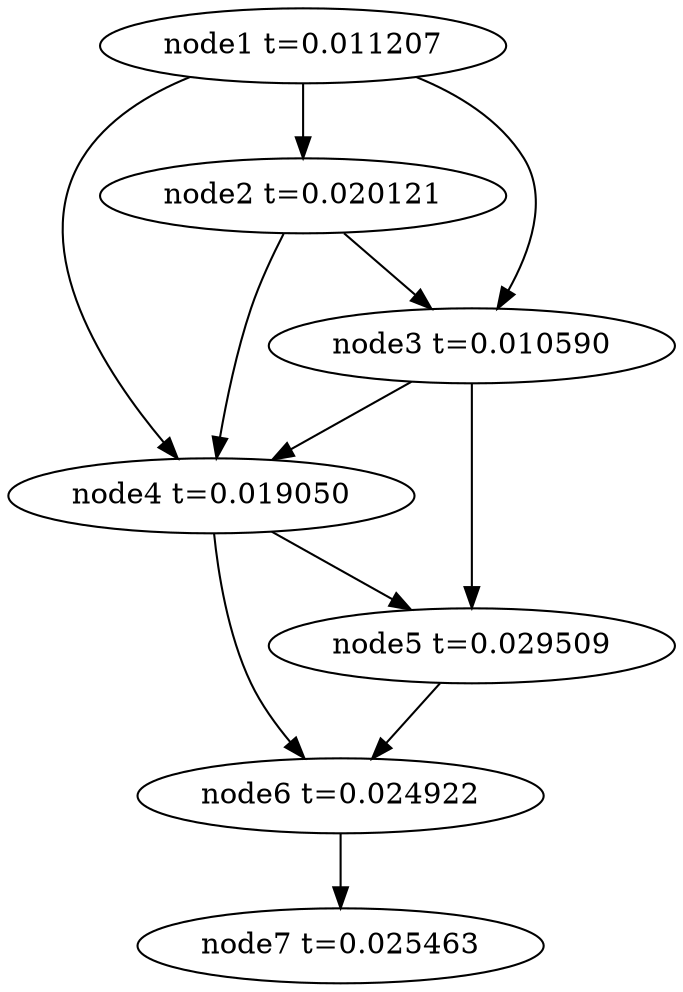 digraph g{
	node7[label="node7 t=0.025463"]
	node6 -> node7
	node6[label="node6 t=0.024922"];
	node5 -> node6
	node5[label="node5 t=0.029509"];
	node4 -> node6
	node4 -> node5
	node4[label="node4 t=0.019050"];
	node3 -> node5
	node3 -> node4
	node3[label="node3 t=0.010590"];
	node2 -> node4
	node2 -> node3
	node2[label="node2 t=0.020121"];
	node1 -> node4
	node1 -> node3
	node1 -> node2
	node1[label="node1 t=0.011207"];
}
